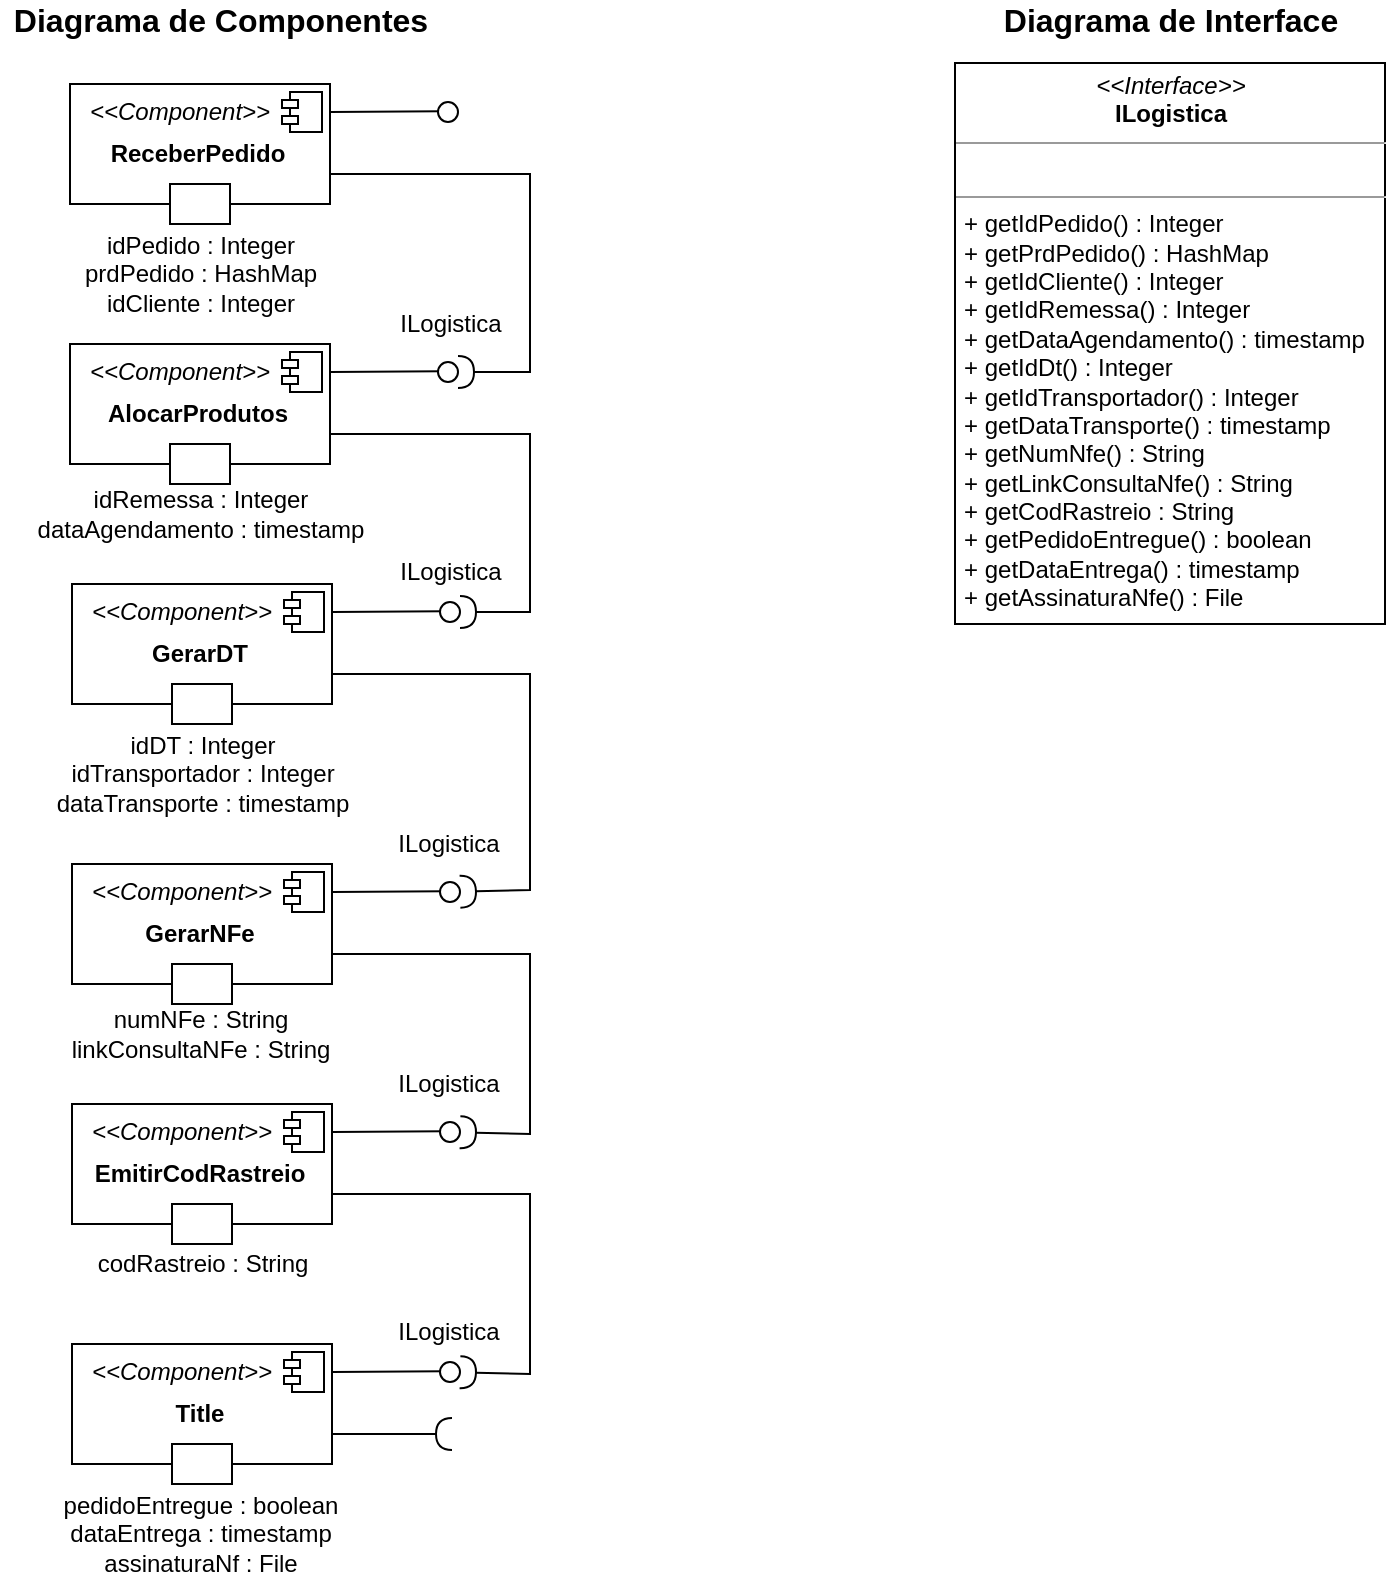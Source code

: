<mxfile version="13.5.7" type="device"><diagram id="EthnS125_HlTVCzgZFee" name="Page-1"><mxGraphModel dx="1031" dy="386" grid="1" gridSize="10" guides="1" tooltips="1" connect="1" arrows="1" fold="1" page="1" pageScale="1" pageWidth="1169" pageHeight="827" math="0" shadow="0"><root><mxCell id="0"/><mxCell id="1" parent="0"/><mxCell id="lv2RkqwLo2s6CPTMLzVZ-1" value="&lt;p style=&quot;margin: 0px ; margin-top: 6px ; text-align: center&quot;&gt;&lt;br&gt;&lt;/p&gt;" style="align=left;overflow=fill;html=1;dropTarget=0;" parent="1" vertex="1"><mxGeometry x="110" y="180" width="130" height="60" as="geometry"/></mxCell><mxCell id="lv2RkqwLo2s6CPTMLzVZ-2" value="" style="shape=component;jettyWidth=8;jettyHeight=4;" parent="lv2RkqwLo2s6CPTMLzVZ-1" vertex="1"><mxGeometry x="1" width="20" height="20" relative="1" as="geometry"><mxPoint x="-24" y="4" as="offset"/></mxGeometry></mxCell><mxCell id="lv2RkqwLo2s6CPTMLzVZ-3" value="&lt;i&gt;&amp;lt;&amp;lt;Component&amp;gt;&amp;gt;&lt;/i&gt;" style="text;html=1;strokeColor=none;fillColor=none;align=center;verticalAlign=middle;whiteSpace=wrap;rounded=0;" parent="1" vertex="1"><mxGeometry x="130" y="184" width="70" height="20" as="geometry"/></mxCell><mxCell id="lv2RkqwLo2s6CPTMLzVZ-4" value="" style="rounded=0;orthogonalLoop=1;jettySize=auto;html=1;endArrow=none;endFill=0;entryX=0.5;entryY=0.467;entryDx=0;entryDy=0;entryPerimeter=0;" parent="1" edge="1"><mxGeometry relative="1" as="geometry"><mxPoint x="240" y="194" as="sourcePoint"/><mxPoint x="296" y="193.67" as="targetPoint"/></mxGeometry></mxCell><mxCell id="lv2RkqwLo2s6CPTMLzVZ-5" value="" style="rounded=0;orthogonalLoop=1;jettySize=auto;html=1;endArrow=halfCircle;endFill=0;endSize=6;strokeWidth=1;exitX=1;exitY=0.75;exitDx=0;exitDy=0;" parent="1" source="lv2RkqwLo2s6CPTMLzVZ-1" edge="1" target="mnezaEmvH-5TSUhYsD_b-8"><mxGeometry relative="1" as="geometry"><mxPoint x="530" y="335" as="sourcePoint"/><mxPoint x="390" y="340" as="targetPoint"/><Array as="points"><mxPoint x="340" y="225"/><mxPoint x="340" y="314"/></Array></mxGeometry></mxCell><mxCell id="lv2RkqwLo2s6CPTMLzVZ-6" value="" style="ellipse;whiteSpace=wrap;html=1;fontFamily=Helvetica;fontSize=12;fontColor=#000000;align=center;strokeColor=#000000;fillColor=#ffffff;points=[];aspect=fixed;resizable=0;" parent="1" vertex="1"><mxGeometry x="294" y="189" width="10" height="10" as="geometry"/></mxCell><mxCell id="lv2RkqwLo2s6CPTMLzVZ-8" value="" style="html=1;" parent="1" vertex="1"><mxGeometry x="160" y="230" width="30" height="20" as="geometry"/></mxCell><mxCell id="lv2RkqwLo2s6CPTMLzVZ-9" value="&lt;p style=&quot;margin: 0px ; margin-top: 6px ; text-align: center&quot;&gt;&lt;br&gt;&lt;/p&gt;" style="align=left;overflow=fill;html=1;dropTarget=0;" parent="1" vertex="1"><mxGeometry x="110" y="50" width="130" height="60" as="geometry"/></mxCell><mxCell id="lv2RkqwLo2s6CPTMLzVZ-10" value="" style="shape=component;jettyWidth=8;jettyHeight=4;" parent="lv2RkqwLo2s6CPTMLzVZ-9" vertex="1"><mxGeometry x="1" width="20" height="20" relative="1" as="geometry"><mxPoint x="-24" y="4" as="offset"/></mxGeometry></mxCell><mxCell id="lv2RkqwLo2s6CPTMLzVZ-11" value="&lt;i&gt;&amp;lt;&amp;lt;Component&amp;gt;&amp;gt;&lt;/i&gt;" style="text;html=1;strokeColor=none;fillColor=none;align=center;verticalAlign=middle;whiteSpace=wrap;rounded=0;" parent="1" vertex="1"><mxGeometry x="130" y="54" width="70" height="20" as="geometry"/></mxCell><mxCell id="lv2RkqwLo2s6CPTMLzVZ-12" value="" style="rounded=0;orthogonalLoop=1;jettySize=auto;html=1;endArrow=none;endFill=0;entryX=0.5;entryY=0.467;entryDx=0;entryDy=0;entryPerimeter=0;" parent="1" edge="1"><mxGeometry relative="1" as="geometry"><mxPoint x="240" y="64" as="sourcePoint"/><mxPoint x="296" y="63.67" as="targetPoint"/></mxGeometry></mxCell><mxCell id="lv2RkqwLo2s6CPTMLzVZ-13" value="" style="rounded=0;orthogonalLoop=1;jettySize=auto;html=1;endArrow=halfCircle;endFill=0;endSize=6;strokeWidth=1;exitX=1;exitY=0.75;exitDx=0;exitDy=0;" parent="1" source="lv2RkqwLo2s6CPTMLzVZ-9" edge="1" target="lv2RkqwLo2s6CPTMLzVZ-6"><mxGeometry relative="1" as="geometry"><mxPoint x="530" y="205" as="sourcePoint"/><mxPoint x="330" y="190" as="targetPoint"/><Array as="points"><mxPoint x="340" y="95"/><mxPoint x="340" y="194"/></Array></mxGeometry></mxCell><mxCell id="lv2RkqwLo2s6CPTMLzVZ-14" value="" style="ellipse;whiteSpace=wrap;html=1;fontFamily=Helvetica;fontSize=12;fontColor=#000000;align=center;strokeColor=#000000;fillColor=#ffffff;points=[];aspect=fixed;resizable=0;" parent="1" vertex="1"><mxGeometry x="294" y="59" width="10" height="10" as="geometry"/></mxCell><mxCell id="lv2RkqwLo2s6CPTMLzVZ-15" value="" style="html=1;" parent="1" vertex="1"><mxGeometry x="160" y="100" width="30" height="20" as="geometry"/></mxCell><mxCell id="lv2RkqwLo2s6CPTMLzVZ-16" value="&lt;p style=&quot;margin: 0px ; margin-top: 6px ; text-align: center&quot;&gt;&lt;br&gt;&lt;/p&gt;" style="align=left;overflow=fill;html=1;dropTarget=0;" parent="1" vertex="1"><mxGeometry x="111" y="680" width="130" height="60" as="geometry"/></mxCell><mxCell id="lv2RkqwLo2s6CPTMLzVZ-17" value="" style="shape=component;jettyWidth=8;jettyHeight=4;" parent="lv2RkqwLo2s6CPTMLzVZ-16" vertex="1"><mxGeometry x="1" width="20" height="20" relative="1" as="geometry"><mxPoint x="-24" y="4" as="offset"/></mxGeometry></mxCell><mxCell id="lv2RkqwLo2s6CPTMLzVZ-18" value="&lt;i&gt;&amp;lt;&amp;lt;Component&amp;gt;&amp;gt;&lt;/i&gt;" style="text;html=1;strokeColor=none;fillColor=none;align=center;verticalAlign=middle;whiteSpace=wrap;rounded=0;" parent="1" vertex="1"><mxGeometry x="131" y="684" width="70" height="20" as="geometry"/></mxCell><mxCell id="lv2RkqwLo2s6CPTMLzVZ-19" value="" style="rounded=0;orthogonalLoop=1;jettySize=auto;html=1;endArrow=none;endFill=0;entryX=0.5;entryY=0.467;entryDx=0;entryDy=0;entryPerimeter=0;" parent="1" edge="1"><mxGeometry relative="1" as="geometry"><mxPoint x="241" y="694" as="sourcePoint"/><mxPoint x="297" y="693.67" as="targetPoint"/></mxGeometry></mxCell><mxCell id="lv2RkqwLo2s6CPTMLzVZ-20" value="" style="rounded=0;orthogonalLoop=1;jettySize=auto;html=1;endArrow=halfCircle;endFill=0;endSize=6;strokeWidth=1;exitX=1;exitY=0.75;exitDx=0;exitDy=0;" parent="1" source="lv2RkqwLo2s6CPTMLzVZ-16" edge="1"><mxGeometry relative="1" as="geometry"><mxPoint x="531" y="835" as="sourcePoint"/><mxPoint x="301" y="725" as="targetPoint"/></mxGeometry></mxCell><mxCell id="lv2RkqwLo2s6CPTMLzVZ-21" value="" style="ellipse;whiteSpace=wrap;html=1;fontFamily=Helvetica;fontSize=12;fontColor=#000000;align=center;strokeColor=#000000;fillColor=#ffffff;points=[];aspect=fixed;resizable=0;" parent="1" vertex="1"><mxGeometry x="295" y="689" width="10" height="10" as="geometry"/></mxCell><mxCell id="lv2RkqwLo2s6CPTMLzVZ-22" value="" style="html=1;" parent="1" vertex="1"><mxGeometry x="161" y="730" width="30" height="20" as="geometry"/></mxCell><mxCell id="lv2RkqwLo2s6CPTMLzVZ-23" value="AlocarProdutos" style="text;align=center;fontStyle=1;verticalAlign=middle;spacingLeft=3;spacingRight=3;strokeColor=none;rotatable=0;points=[[0,0.5],[1,0.5]];portConstraint=eastwest;" parent="1" vertex="1"><mxGeometry x="134" y="201" width="80" height="26" as="geometry"/></mxCell><mxCell id="lv2RkqwLo2s6CPTMLzVZ-24" value="ReceberPedido" style="text;align=center;fontStyle=1;verticalAlign=middle;spacingLeft=3;spacingRight=3;strokeColor=none;rotatable=0;points=[[0,0.5],[1,0.5]];portConstraint=eastwest;" parent="1" vertex="1"><mxGeometry x="134" y="71" width="80" height="26" as="geometry"/></mxCell><mxCell id="lv2RkqwLo2s6CPTMLzVZ-26" value="Title" style="text;align=center;fontStyle=1;verticalAlign=middle;spacingLeft=3;spacingRight=3;strokeColor=none;rotatable=0;points=[[0,0.5],[1,0.5]];portConstraint=eastwest;" parent="1" vertex="1"><mxGeometry x="135" y="701" width="80" height="26" as="geometry"/></mxCell><mxCell id="lv2RkqwLo2s6CPTMLzVZ-29" value="ILogistica" style="text;html=1;align=center;verticalAlign=middle;resizable=0;points=[];autosize=1;" parent="1" vertex="1"><mxGeometry x="265" y="160" width="70" height="20" as="geometry"/></mxCell><mxCell id="lv2RkqwLo2s6CPTMLzVZ-30" value="ILogistica" style="text;html=1;align=center;verticalAlign=middle;resizable=0;points=[];autosize=1;" parent="1" vertex="1"><mxGeometry x="265" y="284" width="70" height="20" as="geometry"/></mxCell><mxCell id="mnezaEmvH-5TSUhYsD_b-1" value="idPedido : Integer&lt;br&gt;prdPedido : HashMap&lt;br&gt;idCliente : Integer" style="text;html=1;align=center;verticalAlign=middle;resizable=0;points=[];autosize=1;" vertex="1" parent="1"><mxGeometry x="110" y="120" width="130" height="50" as="geometry"/></mxCell><mxCell id="mnezaEmvH-5TSUhYsD_b-2" value="idRemessa : Integer&lt;br&gt;dataAgendamento : timestamp" style="text;html=1;align=center;verticalAlign=middle;resizable=0;points=[];autosize=1;" vertex="1" parent="1"><mxGeometry x="85" y="250" width="180" height="30" as="geometry"/></mxCell><mxCell id="mnezaEmvH-5TSUhYsD_b-3" value="&lt;p style=&quot;margin: 0px ; margin-top: 6px ; text-align: center&quot;&gt;&lt;br&gt;&lt;/p&gt;" style="align=left;overflow=fill;html=1;dropTarget=0;" vertex="1" parent="1"><mxGeometry x="111" y="300" width="130" height="60" as="geometry"/></mxCell><mxCell id="mnezaEmvH-5TSUhYsD_b-4" value="" style="shape=component;jettyWidth=8;jettyHeight=4;" vertex="1" parent="mnezaEmvH-5TSUhYsD_b-3"><mxGeometry x="1" width="20" height="20" relative="1" as="geometry"><mxPoint x="-24" y="4" as="offset"/></mxGeometry></mxCell><mxCell id="mnezaEmvH-5TSUhYsD_b-5" value="&lt;i&gt;&amp;lt;&amp;lt;Component&amp;gt;&amp;gt;&lt;/i&gt;" style="text;html=1;strokeColor=none;fillColor=none;align=center;verticalAlign=middle;whiteSpace=wrap;rounded=0;" vertex="1" parent="1"><mxGeometry x="131" y="304" width="70" height="20" as="geometry"/></mxCell><mxCell id="mnezaEmvH-5TSUhYsD_b-6" value="" style="rounded=0;orthogonalLoop=1;jettySize=auto;html=1;endArrow=none;endFill=0;entryX=0.5;entryY=0.467;entryDx=0;entryDy=0;entryPerimeter=0;" edge="1" parent="1"><mxGeometry relative="1" as="geometry"><mxPoint x="241" y="314" as="sourcePoint"/><mxPoint x="297" y="313.67" as="targetPoint"/></mxGeometry></mxCell><mxCell id="mnezaEmvH-5TSUhYsD_b-7" value="" style="rounded=0;orthogonalLoop=1;jettySize=auto;html=1;endArrow=halfCircle;endFill=0;endSize=6;strokeWidth=1;exitX=1;exitY=0.75;exitDx=0;exitDy=0;" edge="1" parent="1" source="mnezaEmvH-5TSUhYsD_b-3" target="mnezaEmvH-5TSUhYsD_b-18"><mxGeometry relative="1" as="geometry"><mxPoint x="531" y="455" as="sourcePoint"/><mxPoint x="410" y="460" as="targetPoint"/><Array as="points"><mxPoint x="340" y="345"/><mxPoint x="340" y="453"/></Array></mxGeometry></mxCell><mxCell id="mnezaEmvH-5TSUhYsD_b-8" value="" style="ellipse;whiteSpace=wrap;html=1;fontFamily=Helvetica;fontSize=12;fontColor=#000000;align=center;strokeColor=#000000;fillColor=#ffffff;points=[];aspect=fixed;resizable=0;" vertex="1" parent="1"><mxGeometry x="295" y="309" width="10" height="10" as="geometry"/></mxCell><mxCell id="mnezaEmvH-5TSUhYsD_b-9" value="" style="html=1;" vertex="1" parent="1"><mxGeometry x="161" y="350" width="30" height="20" as="geometry"/></mxCell><mxCell id="mnezaEmvH-5TSUhYsD_b-10" value="GerarDT" style="text;align=center;fontStyle=1;verticalAlign=middle;spacingLeft=3;spacingRight=3;strokeColor=none;rotatable=0;points=[[0,0.5],[1,0.5]];portConstraint=eastwest;" vertex="1" parent="1"><mxGeometry x="135" y="321" width="80" height="26" as="geometry"/></mxCell><mxCell id="mnezaEmvH-5TSUhYsD_b-11" value="idDT : Integer&lt;br&gt;idTransportador : Integer&lt;br&gt;dataTransporte : timestamp" style="text;html=1;align=center;verticalAlign=middle;resizable=0;points=[];autosize=1;" vertex="1" parent="1"><mxGeometry x="96" y="370" width="160" height="50" as="geometry"/></mxCell><mxCell id="mnezaEmvH-5TSUhYsD_b-12" value="ILogistica" style="text;html=1;align=center;verticalAlign=middle;resizable=0;points=[];autosize=1;" vertex="1" parent="1"><mxGeometry x="264" y="420" width="70" height="20" as="geometry"/></mxCell><mxCell id="mnezaEmvH-5TSUhYsD_b-13" value="&lt;p style=&quot;margin: 0px ; margin-top: 6px ; text-align: center&quot;&gt;&lt;br&gt;&lt;/p&gt;" style="align=left;overflow=fill;html=1;dropTarget=0;" vertex="1" parent="1"><mxGeometry x="111" y="440" width="130" height="60" as="geometry"/></mxCell><mxCell id="mnezaEmvH-5TSUhYsD_b-14" value="" style="shape=component;jettyWidth=8;jettyHeight=4;" vertex="1" parent="mnezaEmvH-5TSUhYsD_b-13"><mxGeometry x="1" width="20" height="20" relative="1" as="geometry"><mxPoint x="-24" y="4" as="offset"/></mxGeometry></mxCell><mxCell id="mnezaEmvH-5TSUhYsD_b-15" value="&lt;i&gt;&amp;lt;&amp;lt;Component&amp;gt;&amp;gt;&lt;/i&gt;" style="text;html=1;strokeColor=none;fillColor=none;align=center;verticalAlign=middle;whiteSpace=wrap;rounded=0;" vertex="1" parent="1"><mxGeometry x="131" y="444" width="70" height="20" as="geometry"/></mxCell><mxCell id="mnezaEmvH-5TSUhYsD_b-16" value="" style="rounded=0;orthogonalLoop=1;jettySize=auto;html=1;endArrow=none;endFill=0;entryX=0.5;entryY=0.467;entryDx=0;entryDy=0;entryPerimeter=0;" edge="1" parent="1"><mxGeometry relative="1" as="geometry"><mxPoint x="241" y="454" as="sourcePoint"/><mxPoint x="297" y="453.67" as="targetPoint"/></mxGeometry></mxCell><mxCell id="mnezaEmvH-5TSUhYsD_b-17" value="" style="rounded=0;orthogonalLoop=1;jettySize=auto;html=1;endArrow=halfCircle;endFill=0;endSize=6;strokeWidth=1;exitX=1;exitY=0.75;exitDx=0;exitDy=0;" edge="1" parent="1" source="mnezaEmvH-5TSUhYsD_b-13" target="mnezaEmvH-5TSUhYsD_b-28"><mxGeometry relative="1" as="geometry"><mxPoint x="531" y="595" as="sourcePoint"/><mxPoint x="440" y="590" as="targetPoint"/><Array as="points"><mxPoint x="340" y="485"/><mxPoint x="340" y="575"/></Array></mxGeometry></mxCell><mxCell id="mnezaEmvH-5TSUhYsD_b-18" value="" style="ellipse;whiteSpace=wrap;html=1;fontFamily=Helvetica;fontSize=12;fontColor=#000000;align=center;strokeColor=#000000;fillColor=#ffffff;points=[];aspect=fixed;resizable=0;" vertex="1" parent="1"><mxGeometry x="295" y="449" width="10" height="10" as="geometry"/></mxCell><mxCell id="mnezaEmvH-5TSUhYsD_b-19" value="" style="html=1;" vertex="1" parent="1"><mxGeometry x="161" y="490" width="30" height="20" as="geometry"/></mxCell><mxCell id="mnezaEmvH-5TSUhYsD_b-20" value="GerarNFe" style="text;align=center;fontStyle=1;verticalAlign=middle;spacingLeft=3;spacingRight=3;strokeColor=none;rotatable=0;points=[[0,0.5],[1,0.5]];portConstraint=eastwest;" vertex="1" parent="1"><mxGeometry x="135" y="461" width="80" height="26" as="geometry"/></mxCell><mxCell id="mnezaEmvH-5TSUhYsD_b-21" value="numNFe : String&lt;br&gt;linkConsultaNFe : String" style="text;html=1;align=center;verticalAlign=middle;resizable=0;points=[];autosize=1;" vertex="1" parent="1"><mxGeometry x="105" y="510" width="140" height="30" as="geometry"/></mxCell><mxCell id="mnezaEmvH-5TSUhYsD_b-22" value="ILogistica" style="text;html=1;align=center;verticalAlign=middle;resizable=0;points=[];autosize=1;" vertex="1" parent="1"><mxGeometry x="264" y="540" width="70" height="20" as="geometry"/></mxCell><mxCell id="mnezaEmvH-5TSUhYsD_b-23" value="&lt;p style=&quot;margin: 0px ; margin-top: 6px ; text-align: center&quot;&gt;&lt;br&gt;&lt;/p&gt;" style="align=left;overflow=fill;html=1;dropTarget=0;" vertex="1" parent="1"><mxGeometry x="111" y="560" width="130" height="60" as="geometry"/></mxCell><mxCell id="mnezaEmvH-5TSUhYsD_b-24" value="" style="shape=component;jettyWidth=8;jettyHeight=4;" vertex="1" parent="mnezaEmvH-5TSUhYsD_b-23"><mxGeometry x="1" width="20" height="20" relative="1" as="geometry"><mxPoint x="-24" y="4" as="offset"/></mxGeometry></mxCell><mxCell id="mnezaEmvH-5TSUhYsD_b-25" value="&lt;i&gt;&amp;lt;&amp;lt;Component&amp;gt;&amp;gt;&lt;/i&gt;" style="text;html=1;strokeColor=none;fillColor=none;align=center;verticalAlign=middle;whiteSpace=wrap;rounded=0;" vertex="1" parent="1"><mxGeometry x="131" y="564" width="70" height="20" as="geometry"/></mxCell><mxCell id="mnezaEmvH-5TSUhYsD_b-26" value="" style="rounded=0;orthogonalLoop=1;jettySize=auto;html=1;endArrow=none;endFill=0;entryX=0.5;entryY=0.467;entryDx=0;entryDy=0;entryPerimeter=0;" edge="1" parent="1"><mxGeometry relative="1" as="geometry"><mxPoint x="241" y="574" as="sourcePoint"/><mxPoint x="297" y="573.67" as="targetPoint"/></mxGeometry></mxCell><mxCell id="mnezaEmvH-5TSUhYsD_b-27" value="" style="rounded=0;orthogonalLoop=1;jettySize=auto;html=1;endArrow=halfCircle;endFill=0;endSize=6;strokeWidth=1;exitX=1;exitY=0.75;exitDx=0;exitDy=0;" edge="1" parent="1" source="mnezaEmvH-5TSUhYsD_b-23" target="lv2RkqwLo2s6CPTMLzVZ-21"><mxGeometry relative="1" as="geometry"><mxPoint x="531" y="715" as="sourcePoint"/><mxPoint x="460" y="650" as="targetPoint"/><Array as="points"><mxPoint x="340" y="605"/><mxPoint x="340" y="695"/></Array></mxGeometry></mxCell><mxCell id="mnezaEmvH-5TSUhYsD_b-28" value="" style="ellipse;whiteSpace=wrap;html=1;fontFamily=Helvetica;fontSize=12;fontColor=#000000;align=center;strokeColor=#000000;fillColor=#ffffff;points=[];aspect=fixed;resizable=0;" vertex="1" parent="1"><mxGeometry x="295" y="569" width="10" height="10" as="geometry"/></mxCell><mxCell id="mnezaEmvH-5TSUhYsD_b-29" value="" style="html=1;" vertex="1" parent="1"><mxGeometry x="161" y="610" width="30" height="20" as="geometry"/></mxCell><mxCell id="mnezaEmvH-5TSUhYsD_b-30" value="EmitirCodRastreio" style="text;align=center;fontStyle=1;verticalAlign=middle;spacingLeft=3;spacingRight=3;strokeColor=none;rotatable=0;points=[[0,0.5],[1,0.5]];portConstraint=eastwest;" vertex="1" parent="1"><mxGeometry x="135" y="581" width="80" height="26" as="geometry"/></mxCell><mxCell id="mnezaEmvH-5TSUhYsD_b-31" value="codRastreio : String" style="text;html=1;align=center;verticalAlign=middle;resizable=0;points=[];autosize=1;" vertex="1" parent="1"><mxGeometry x="116" y="630" width="120" height="20" as="geometry"/></mxCell><mxCell id="mnezaEmvH-5TSUhYsD_b-32" value="ILogistica" style="text;html=1;align=center;verticalAlign=middle;resizable=0;points=[];autosize=1;" vertex="1" parent="1"><mxGeometry x="264" y="664" width="70" height="20" as="geometry"/></mxCell><mxCell id="mnezaEmvH-5TSUhYsD_b-33" value="pedidoEntregue : boolean&lt;br&gt;dataEntrega : timestamp&lt;br&gt;assinaturaNf : File" style="text;html=1;align=center;verticalAlign=middle;resizable=0;points=[];autosize=1;" vertex="1" parent="1"><mxGeometry x="100" y="750" width="150" height="50" as="geometry"/></mxCell><mxCell id="mnezaEmvH-5TSUhYsD_b-34" value="&lt;b&gt;&lt;font style=&quot;font-size: 16px&quot;&gt;Diagrama de Componentes&lt;/font&gt;&lt;/b&gt;" style="text;html=1;align=center;verticalAlign=middle;resizable=0;points=[];autosize=1;" vertex="1" parent="1"><mxGeometry x="75" y="8" width="220" height="20" as="geometry"/></mxCell><mxCell id="mnezaEmvH-5TSUhYsD_b-35" value="&lt;b&gt;&lt;font style=&quot;font-size: 16px&quot;&gt;Diagrama de Interface&lt;/font&gt;&lt;/b&gt;" style="text;html=1;align=center;verticalAlign=middle;resizable=0;points=[];autosize=1;" vertex="1" parent="1"><mxGeometry x="570" y="8" width="180" height="20" as="geometry"/></mxCell><mxCell id="mnezaEmvH-5TSUhYsD_b-40" value="&lt;p style=&quot;margin: 0px ; margin-top: 4px ; text-align: center&quot;&gt;&lt;i&gt;&amp;lt;&amp;lt;Interface&amp;gt;&amp;gt;&lt;/i&gt;&lt;br&gt;&lt;b&gt;ILogistica&lt;/b&gt;&lt;/p&gt;&lt;hr size=&quot;1&quot;&gt;&lt;p style=&quot;margin: 0px ; margin-left: 4px&quot;&gt;&lt;br&gt;&lt;/p&gt;&lt;hr size=&quot;1&quot;&gt;&lt;p style=&quot;margin: 0px ; margin-left: 4px&quot;&gt;+ getIdPedido() : Integer&lt;br&gt;+ getPrdPedido() : HashMap&lt;/p&gt;&lt;p style=&quot;margin: 0px ; margin-left: 4px&quot;&gt;+ getIdCliente() : Integer&lt;/p&gt;&lt;p style=&quot;margin: 0px ; margin-left: 4px&quot;&gt;+ getIdRemessa() : Integer&lt;br&gt;+ getDataAgendamento() : timestamp&lt;/p&gt;&lt;p style=&quot;margin: 0px ; margin-left: 4px&quot;&gt;+ getIdDt() : Integer&lt;/p&gt;&lt;p style=&quot;margin: 0px ; margin-left: 4px&quot;&gt;+ getIdTransportador() : Integer&lt;/p&gt;&lt;p style=&quot;margin: 0px ; margin-left: 4px&quot;&gt;+ getDataTransporte() : timestamp&lt;/p&gt;&lt;p style=&quot;margin: 0px ; margin-left: 4px&quot;&gt;+ getNumNfe() : String&lt;/p&gt;&lt;p style=&quot;margin: 0px ; margin-left: 4px&quot;&gt;+ getLinkConsultaNfe() : String&lt;/p&gt;&lt;p style=&quot;margin: 0px ; margin-left: 4px&quot;&gt;+ getCodRastreio : String&lt;/p&gt;&lt;p style=&quot;margin: 0px ; margin-left: 4px&quot;&gt;+ getPedidoEntregue() : boolean&lt;/p&gt;&lt;p style=&quot;margin: 0px ; margin-left: 4px&quot;&gt;+ getDataEntrega() : timestamp&lt;/p&gt;&lt;p style=&quot;margin: 0px ; margin-left: 4px&quot;&gt;+ getAssinaturaNfe() : File&lt;/p&gt;" style="verticalAlign=top;align=left;overflow=fill;fontSize=12;fontFamily=Helvetica;html=1;" vertex="1" parent="1"><mxGeometry x="552.5" y="39.5" width="215" height="280.5" as="geometry"/></mxCell></root></mxGraphModel></diagram></mxfile>